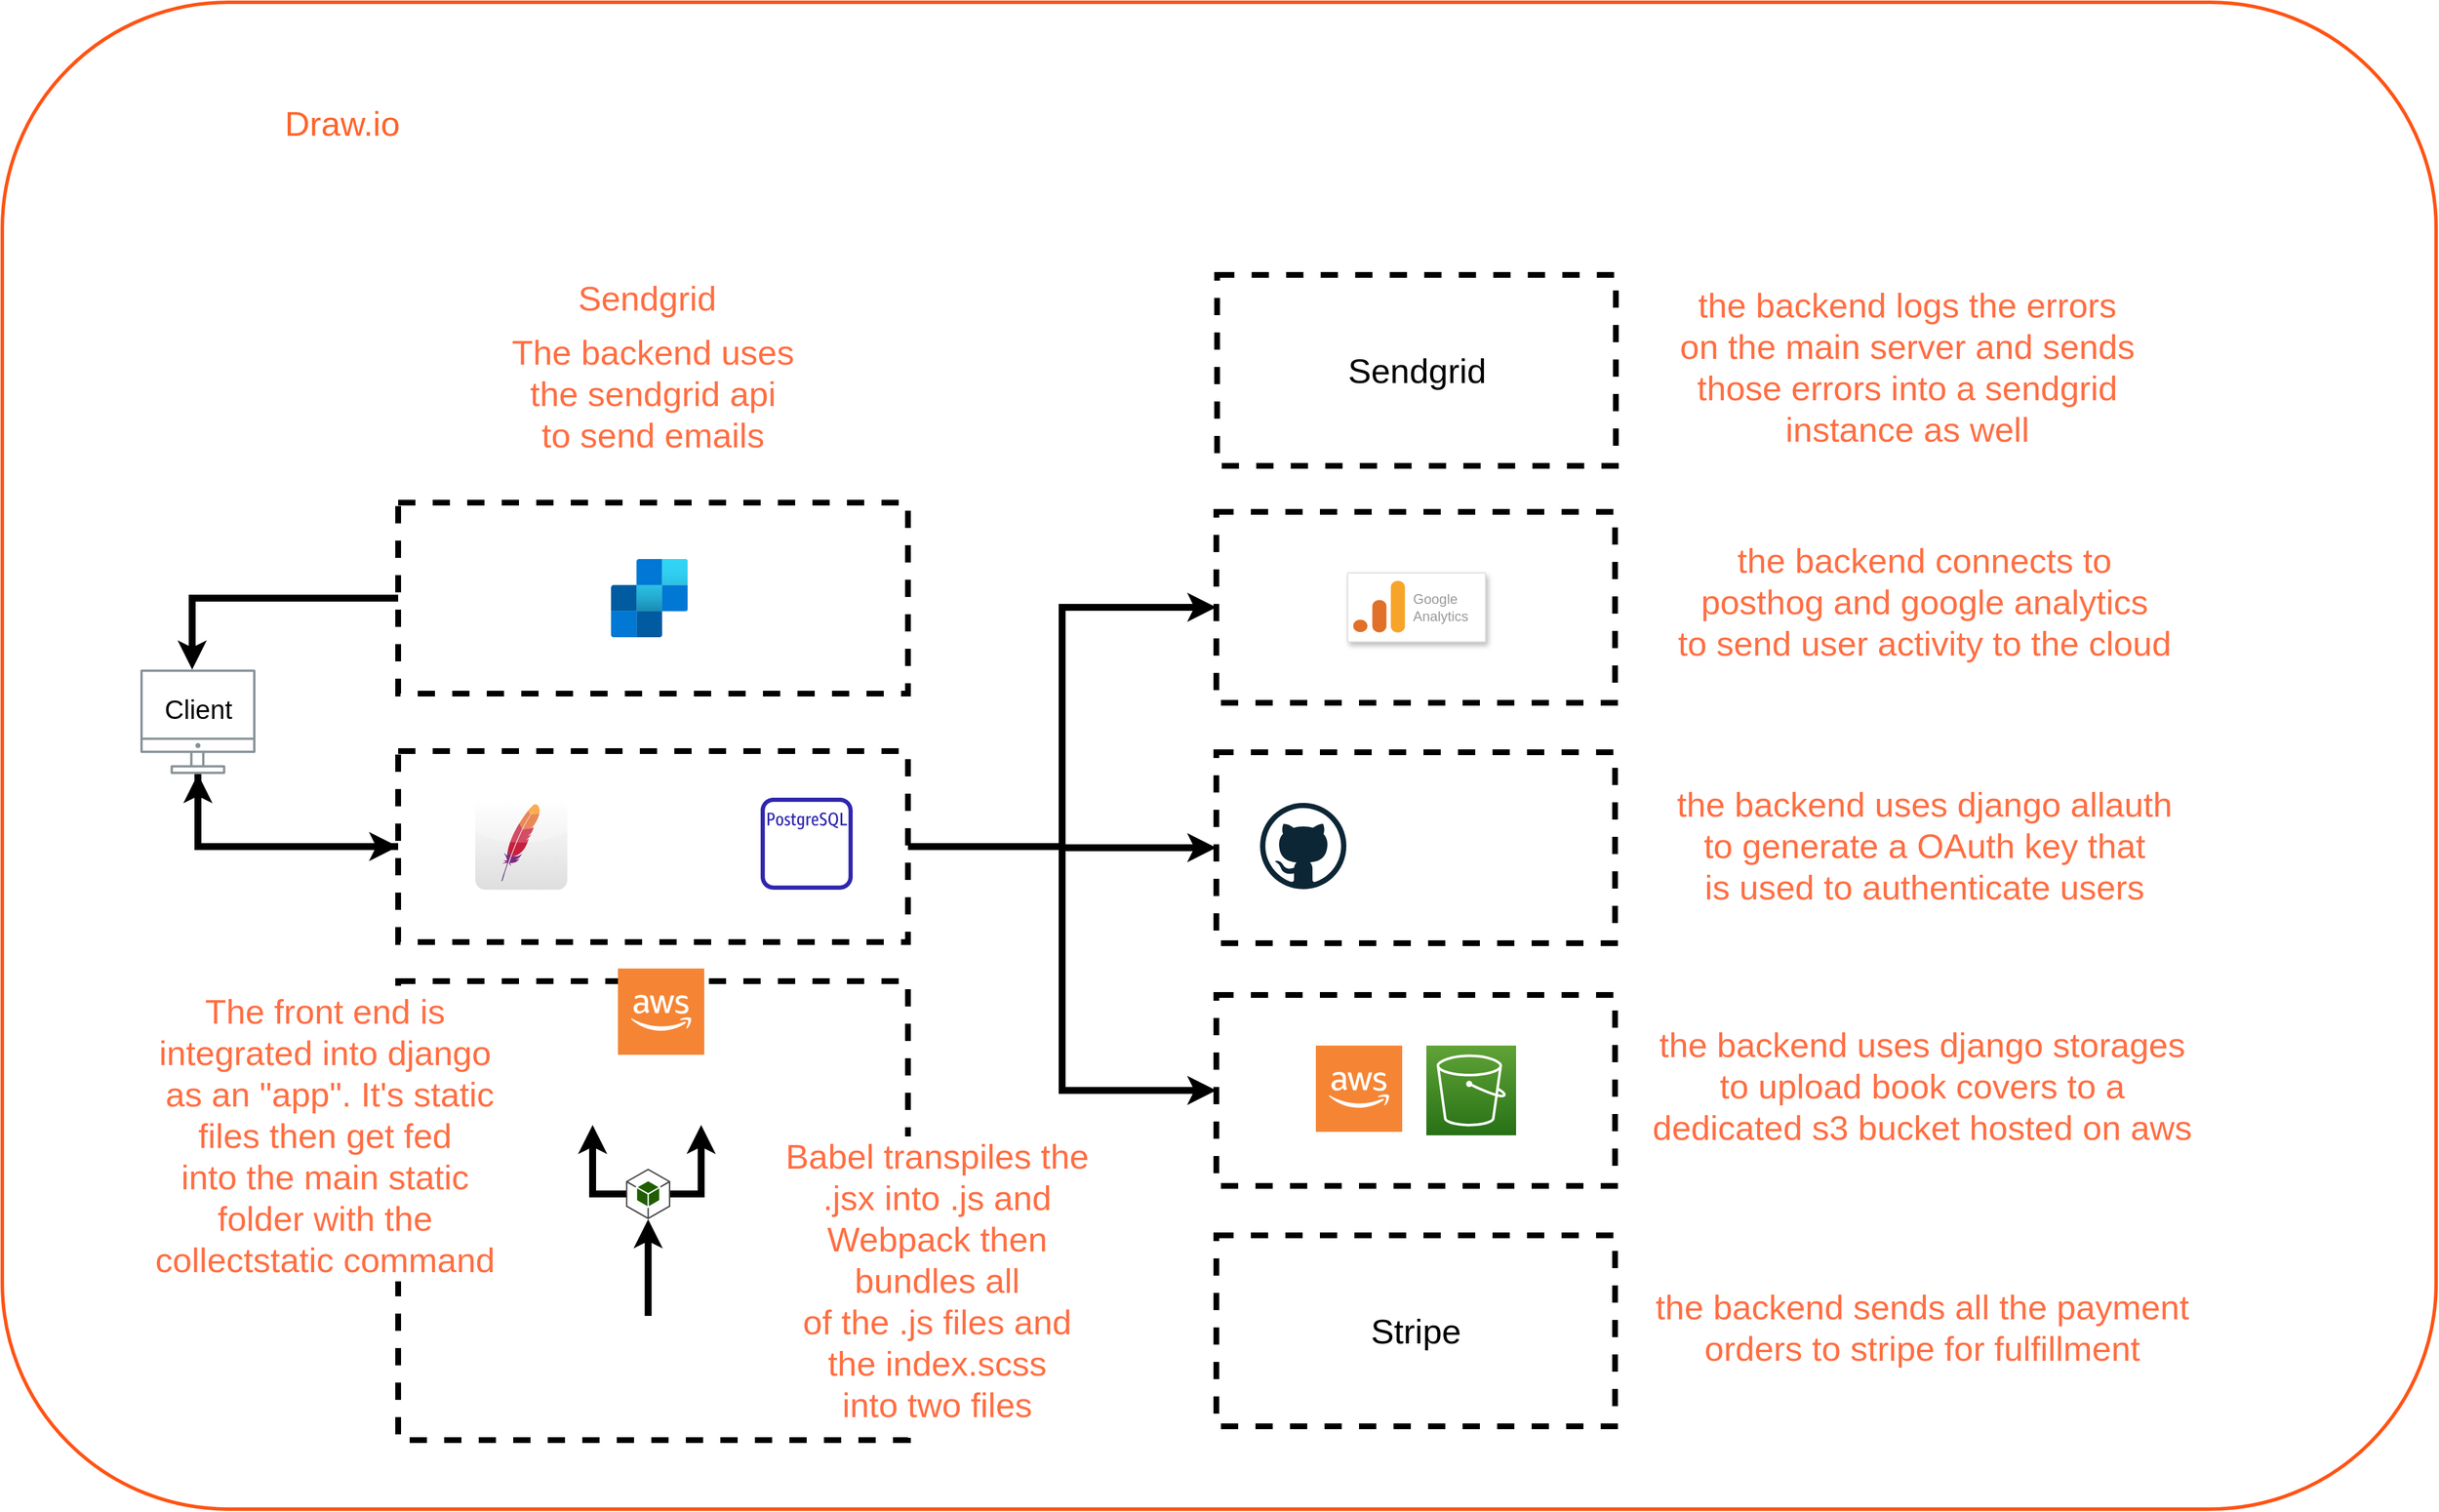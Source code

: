 <mxfile version="20.6.2" type="github">
  <diagram id="Ht1M8jgEwFfnCIfOTk4-" name="Page-1">
    <mxGraphModel dx="2844" dy="2345" grid="1" gridSize="10" guides="1" tooltips="1" connect="1" arrows="1" fold="1" page="1" pageScale="1" pageWidth="1169" pageHeight="827" math="0" shadow="0">
      <root>
        <mxCell id="0" />
        <mxCell id="1" parent="0" />
        <mxCell id="xgc6DM9Copx6KXdF2zNQ-38" value="" style="rounded=0;whiteSpace=wrap;html=1;dashed=1;strokeWidth=5;fillColor=none;" vertex="1" parent="1">
          <mxGeometry x="1130" y="-88" width="346.5" height="166" as="geometry" />
        </mxCell>
        <mxCell id="6ciUN1QbZPSy4jL6s6Ek-6" value="" style="rounded=1;whiteSpace=wrap;html=1;strokeWidth=3;fontSize=30;fillColor=none;strokeColor=#FF5314;" parent="1" vertex="1">
          <mxGeometry x="75" y="-740" width="2115" height="1310" as="geometry" />
        </mxCell>
        <mxCell id="xgc6DM9Copx6KXdF2zNQ-42" value="" style="rounded=0;whiteSpace=wrap;html=1;dashed=1;strokeWidth=5;fillColor=none;" vertex="1" parent="1">
          <mxGeometry x="1130" y="-297" width="346.5" height="166" as="geometry" />
        </mxCell>
        <mxCell id="xgc6DM9Copx6KXdF2zNQ-31" value="" style="rounded=0;whiteSpace=wrap;html=1;dashed=1;strokeWidth=5;fillColor=none;" vertex="1" parent="1">
          <mxGeometry x="1130" y="123" width="346.5" height="166" as="geometry" />
        </mxCell>
        <mxCell id="xgc6DM9Copx6KXdF2zNQ-32" value="&lt;div&gt;the backend uses django storages &lt;br&gt;&lt;/div&gt;&lt;div&gt;to upload book covers to a &lt;br&gt;&lt;/div&gt;&lt;div&gt;dedicated s3 bucket hosted on aws &lt;br&gt;&lt;/div&gt;&lt;div&gt;&lt;br&gt;&lt;/div&gt;" style="text;html=1;align=center;verticalAlign=middle;resizable=0;points=[];autosize=1;strokeColor=none;fillColor=none;fontSize=30;fontColor=#FF6E42;labelBackgroundColor=default;" vertex="1" parent="1">
          <mxGeometry x="1498" y="140" width="490" height="160" as="geometry" />
        </mxCell>
        <mxCell id="xgc6DM9Copx6KXdF2zNQ-48" style="edgeStyle=orthogonalEdgeStyle;rounded=0;orthogonalLoop=1;jettySize=auto;html=1;strokeWidth=6;fontSize=30;fontColor=none;" edge="1" parent="1" source="6ciUN1QbZPSy4jL6s6Ek-3" target="xgc6DM9Copx6KXdF2zNQ-38">
          <mxGeometry relative="1" as="geometry" />
        </mxCell>
        <mxCell id="xgc6DM9Copx6KXdF2zNQ-49" style="edgeStyle=orthogonalEdgeStyle;rounded=0;orthogonalLoop=1;jettySize=auto;html=1;exitX=1;exitY=0.5;exitDx=0;exitDy=0;entryX=0;entryY=0.5;entryDx=0;entryDy=0;strokeWidth=6;fontSize=30;fontColor=none;" edge="1" parent="1" source="6ciUN1QbZPSy4jL6s6Ek-3" target="xgc6DM9Copx6KXdF2zNQ-42">
          <mxGeometry relative="1" as="geometry" />
        </mxCell>
        <mxCell id="xgc6DM9Copx6KXdF2zNQ-50" style="edgeStyle=orthogonalEdgeStyle;rounded=0;orthogonalLoop=1;jettySize=auto;html=1;entryX=0;entryY=0.5;entryDx=0;entryDy=0;strokeWidth=6;fontSize=30;fontColor=none;" edge="1" parent="1" source="6ciUN1QbZPSy4jL6s6Ek-3" target="xgc6DM9Copx6KXdF2zNQ-31">
          <mxGeometry relative="1" as="geometry" />
        </mxCell>
        <mxCell id="6ciUN1QbZPSy4jL6s6Ek-3" value="" style="rounded=0;whiteSpace=wrap;html=1;dashed=1;strokeWidth=5;fillColor=none;" parent="1" vertex="1">
          <mxGeometry x="419" y="-89" width="443" height="166" as="geometry" />
        </mxCell>
        <mxCell id="xgc6DM9Copx6KXdF2zNQ-20" style="edgeStyle=orthogonalEdgeStyle;rounded=0;orthogonalLoop=1;jettySize=auto;html=1;strokeWidth=6;fontSize=23;fontColor=default;" edge="1" parent="1" source="xgc6DM9Copx6KXdF2zNQ-16" target="UEzPUAAOIrF-is8g5C7q-109">
          <mxGeometry relative="1" as="geometry">
            <Array as="points">
              <mxPoint x="240" y="-222" />
            </Array>
          </mxGeometry>
        </mxCell>
        <mxCell id="xgc6DM9Copx6KXdF2zNQ-16" value="" style="rounded=0;whiteSpace=wrap;html=1;dashed=1;strokeWidth=5;fillColor=none;" vertex="1" parent="1">
          <mxGeometry x="419" y="-305" width="443" height="166" as="geometry" />
        </mxCell>
        <mxCell id="xgc6DM9Copx6KXdF2zNQ-7" value="" style="rounded=0;whiteSpace=wrap;html=1;dashed=1;strokeWidth=5;fillColor=none;" vertex="1" parent="1">
          <mxGeometry x="419" y="111" width="443" height="399" as="geometry" />
        </mxCell>
        <mxCell id="xgc6DM9Copx6KXdF2zNQ-21" style="edgeStyle=orthogonalEdgeStyle;rounded=0;orthogonalLoop=1;jettySize=auto;html=1;strokeWidth=6;fontSize=23;fontColor=default;" edge="1" parent="1" source="6ciUN1QbZPSy4jL6s6Ek-3" target="UEzPUAAOIrF-is8g5C7q-109">
          <mxGeometry relative="1" as="geometry">
            <Array as="points">
              <mxPoint x="245" y="-6" />
            </Array>
          </mxGeometry>
        </mxCell>
        <mxCell id="xgc6DM9Copx6KXdF2zNQ-19" style="edgeStyle=orthogonalEdgeStyle;rounded=0;orthogonalLoop=1;jettySize=auto;html=1;entryX=0;entryY=0.5;entryDx=0;entryDy=0;strokeWidth=6;fontSize=30;fontColor=#FF6E42;" edge="1" parent="1" source="UEzPUAAOIrF-is8g5C7q-109" target="6ciUN1QbZPSy4jL6s6Ek-3">
          <mxGeometry relative="1" as="geometry">
            <Array as="points">
              <mxPoint x="245" y="-6" />
            </Array>
          </mxGeometry>
        </mxCell>
        <mxCell id="Y8FRlR6LI_EW2aDHlQSC-1" value="" style="sketch=0;outlineConnect=0;fontColor=#232F3E;gradientColor=none;fillColor=#2E27AD;strokeColor=none;dashed=0;verticalLabelPosition=bottom;verticalAlign=top;align=center;html=1;fontSize=12;fontStyle=0;aspect=fixed;pointerEvents=1;shape=mxgraph.aws4.rds_postgresql_instance_alt;" parent="1" vertex="1">
          <mxGeometry x="734" y="-48.5" width="80" height="80" as="geometry" />
        </mxCell>
        <mxCell id="Y8FRlR6LI_EW2aDHlQSC-2" value="" style="dashed=0;outlineConnect=0;html=1;align=center;labelPosition=center;verticalLabelPosition=bottom;verticalAlign=top;shape=mxgraph.webicons.apache;gradientColor=#DFDEDE" parent="1" vertex="1">
          <mxGeometry x="486" y="-48.5" width="80" height="80" as="geometry" />
        </mxCell>
        <mxCell id="6ciUN1QbZPSy4jL6s6Ek-1" value="" style="shape=image;html=1;verticalAlign=top;verticalLabelPosition=bottom;labelBackgroundColor=#ffffff;imageAspect=0;aspect=fixed;image=https://cdn2.iconfinder.com/data/icons/boxicons-logos/24/bxl-django-128.png" parent="1" vertex="1">
          <mxGeometry x="596" y="-50" width="88" height="88" as="geometry" />
        </mxCell>
        <mxCell id="6ciUN1QbZPSy4jL6s6Ek-7" value="&lt;font color=&quot;#FF642B&quot;&gt;Draw.io&lt;/font&gt;" style="text;html=1;align=center;verticalAlign=middle;resizable=0;points=[];autosize=1;strokeColor=none;fillColor=none;fontSize=30;" parent="1" vertex="1">
          <mxGeometry x="310" y="-660" width="120" height="50" as="geometry" />
        </mxCell>
        <mxCell id="xgc6DM9Copx6KXdF2zNQ-2" value="" style="shape=image;html=1;verticalAlign=top;verticalLabelPosition=bottom;labelBackgroundColor=#ffffff;imageAspect=0;aspect=fixed;image=https://cdn1.iconfinder.com/data/icons/unicons-line-vol-5/24/react-128.png" vertex="1" parent="1">
          <mxGeometry x="673" y="1" width="40" height="40" as="geometry" />
        </mxCell>
        <mxCell id="xgc6DM9Copx6KXdF2zNQ-11" value="" style="edgeStyle=orthogonalEdgeStyle;rounded=0;orthogonalLoop=1;jettySize=auto;html=1;strokeWidth=6;fontSize=30;fontColor=#FF6E42;exitX=1;exitY=0.5;exitDx=0;exitDy=0;exitPerimeter=0;" edge="1" parent="1" source="xgc6DM9Copx6KXdF2zNQ-3" target="xgc6DM9Copx6KXdF2zNQ-5">
          <mxGeometry relative="1" as="geometry" />
        </mxCell>
        <mxCell id="xgc6DM9Copx6KXdF2zNQ-13" style="edgeStyle=orthogonalEdgeStyle;rounded=0;orthogonalLoop=1;jettySize=auto;html=1;strokeWidth=6;fontSize=30;fontColor=#FF6E42;" edge="1" parent="1" source="xgc6DM9Copx6KXdF2zNQ-3" target="xgc6DM9Copx6KXdF2zNQ-4">
          <mxGeometry relative="1" as="geometry" />
        </mxCell>
        <mxCell id="xgc6DM9Copx6KXdF2zNQ-3" value="" style="outlineConnect=0;dashed=0;verticalLabelPosition=bottom;verticalAlign=top;align=center;html=1;shape=mxgraph.aws3.android;fillColor=#205E00;gradientColor=none;" vertex="1" parent="1">
          <mxGeometry x="617" y="274" width="38.5" height="44" as="geometry" />
        </mxCell>
        <mxCell id="xgc6DM9Copx6KXdF2zNQ-4" value="" style="shape=image;html=1;verticalAlign=top;verticalLabelPosition=bottom;labelBackgroundColor=#ffffff;imageAspect=0;aspect=fixed;image=https://cdn1.iconfinder.com/data/icons/bootstrap-vol-3/16/filetype-js-128.png" vertex="1" parent="1">
          <mxGeometry x="565" y="190" width="46" height="46" as="geometry" />
        </mxCell>
        <mxCell id="xgc6DM9Copx6KXdF2zNQ-5" value="" style="shape=image;html=1;verticalAlign=top;verticalLabelPosition=bottom;labelBackgroundColor=#ffffff;imageAspect=0;aspect=fixed;image=https://cdn1.iconfinder.com/data/icons/bootstrap-vol-3/16/filetype-scss-128.png" vertex="1" parent="1">
          <mxGeometry x="659.25" y="190" width="46" height="46" as="geometry" />
        </mxCell>
        <mxCell id="xgc6DM9Copx6KXdF2zNQ-9" style="edgeStyle=orthogonalEdgeStyle;rounded=0;orthogonalLoop=1;jettySize=auto;html=1;exitX=0.5;exitY=0;exitDx=0;exitDy=0;entryX=0.5;entryY=1;entryDx=0;entryDy=0;entryPerimeter=0;fontSize=30;fontColor=#FF6E42;strokeWidth=6;" edge="1" parent="1" source="xgc6DM9Copx6KXdF2zNQ-6" target="xgc6DM9Copx6KXdF2zNQ-3">
          <mxGeometry relative="1" as="geometry" />
        </mxCell>
        <mxCell id="xgc6DM9Copx6KXdF2zNQ-6" value="" style="shape=image;html=1;verticalAlign=top;verticalLabelPosition=bottom;labelBackgroundColor=#ffffff;imageAspect=0;aspect=fixed;image=https://cdn1.iconfinder.com/data/icons/bootstrap-vol-3/16/filetype-jsx-128.png" vertex="1" parent="1">
          <mxGeometry x="613.25" y="402" width="46" height="46" as="geometry" />
        </mxCell>
        <mxCell id="xgc6DM9Copx6KXdF2zNQ-8" value="&lt;div style=&quot;font-size: 30px;&quot;&gt;&lt;font style=&quot;font-size: 30px;&quot; color=&quot;#FF6E42&quot;&gt;Babel transpiles the &lt;br&gt;&lt;/font&gt;&lt;/div&gt;&lt;div style=&quot;font-size: 30px;&quot;&gt;&lt;font style=&quot;font-size: 30px;&quot; color=&quot;#FF6E42&quot;&gt;.jsx into .js and &lt;br&gt;&lt;/font&gt;&lt;/div&gt;&lt;div style=&quot;font-size: 30px;&quot;&gt;&lt;font style=&quot;font-size: 30px;&quot; color=&quot;#FF6E42&quot;&gt;Webpack then &lt;br&gt;&lt;/font&gt;&lt;/div&gt;&lt;div style=&quot;font-size: 30px;&quot;&gt;&lt;font style=&quot;font-size: 30px;&quot; color=&quot;#FF6E42&quot;&gt;bundles all &lt;br&gt;&lt;/font&gt;&lt;/div&gt;&lt;div style=&quot;font-size: 30px;&quot;&gt;&lt;font style=&quot;font-size: 30px;&quot; color=&quot;#FF6E42&quot;&gt;of the .js files and &lt;br&gt;&lt;/font&gt;&lt;/div&gt;&lt;div style=&quot;font-size: 30px;&quot;&gt;&lt;font style=&quot;font-size: 30px;&quot; color=&quot;#FF6E42&quot;&gt;the index.scss &lt;br&gt;&lt;/font&gt;&lt;/div&gt;&lt;div style=&quot;font-size: 30px;&quot;&gt;&lt;font style=&quot;font-size: 30px;&quot; color=&quot;#FF6E42&quot;&gt;into two files&lt;/font&gt;&lt;/div&gt;" style="text;html=1;align=center;verticalAlign=middle;resizable=0;points=[];autosize=1;strokeColor=none;fillColor=none;fontColor=#FF6E42;labelBackgroundColor=default;" vertex="1" parent="1">
          <mxGeometry x="742" y="236" width="290" height="270" as="geometry" />
        </mxCell>
        <mxCell id="xgc6DM9Copx6KXdF2zNQ-10" value="&lt;div&gt;&lt;font style=&quot;font-size: 30px;&quot;&gt;The front end is &lt;br&gt;&lt;/font&gt;&lt;/div&gt;&lt;div&gt;&lt;font style=&quot;font-size: 30px;&quot;&gt;integrated into django&lt;/font&gt;&lt;/div&gt;&lt;div&gt;&lt;font style=&quot;font-size: 30px;&quot;&gt;&amp;nbsp;as an &quot;app&quot;. It&#39;s static &lt;br&gt;&lt;/font&gt;&lt;/div&gt;&lt;div&gt;&lt;font style=&quot;font-size: 30px;&quot;&gt;files then get fed &lt;br&gt;&lt;/font&gt;&lt;/div&gt;&lt;div&gt;&lt;font style=&quot;font-size: 30px;&quot;&gt;into the main static &lt;br&gt;&lt;/font&gt;&lt;/div&gt;&lt;div&gt;&lt;font style=&quot;font-size: 30px;&quot;&gt;folder with the &lt;br&gt;&lt;/font&gt;&lt;/div&gt;&lt;div&gt;&lt;font style=&quot;font-size: 30px;&quot;&gt;collectstatic command&lt;/font&gt;&lt;/div&gt;" style="text;html=1;align=center;verticalAlign=middle;resizable=0;points=[];autosize=1;strokeColor=none;fillColor=none;fontColor=#FF6E42;labelBackgroundColor=default;" vertex="1" parent="1">
          <mxGeometry x="195" y="110" width="320" height="270" as="geometry" />
        </mxCell>
        <mxCell id="xgc6DM9Copx6KXdF2zNQ-15" value="" style="aspect=fixed;html=1;points=[];align=center;image;fontSize=12;image=img/lib/azure2/integration/SendGrid_Accounts.svg;labelBackgroundColor=default;fontColor=#FF6E42;" vertex="1" parent="1">
          <mxGeometry x="603.85" y="-256" width="66.8" height="68" as="geometry" />
        </mxCell>
        <mxCell id="UEzPUAAOIrF-is8g5C7q-109" value="&lt;p style=&quot;line-height: 150%;&quot;&gt;&lt;/p&gt;&lt;div style=&quot;font-size: 30px; line-height: 0%;&quot;&gt;&lt;font style=&quot;font-size: 23px;&quot;&gt;Client&lt;/font&gt;&lt;/div&gt;&lt;p&gt;&lt;/p&gt;" style="outlineConnect=0;gradientColor=none;fontColor=none;strokeColor=none;fillColor=#879196;dashed=0;verticalLabelPosition=bottom;verticalAlign=bottom;align=center;html=1;fontSize=12;fontStyle=0;aspect=fixed;shape=mxgraph.aws4.illustration_desktop;pointerEvents=1;labelBackgroundColor=none;labelBorderColor=none;noLabel=1;" parent="1" vertex="1">
          <mxGeometry x="195" y="-160" width="100" height="91" as="geometry" />
        </mxCell>
        <mxCell id="xgc6DM9Copx6KXdF2zNQ-23" value="Client" style="text;html=1;align=center;verticalAlign=middle;resizable=0;points=[];autosize=1;strokeColor=none;fillColor=none;fontSize=23;fontColor=none;" vertex="1" parent="1">
          <mxGeometry x="205" y="-145" width="80" height="40" as="geometry" />
        </mxCell>
        <mxCell id="xgc6DM9Copx6KXdF2zNQ-25" value="&lt;div&gt;&lt;font style=&quot;font-size: 30px;&quot;&gt;The backend uses &lt;br&gt;&lt;/font&gt;&lt;/div&gt;&lt;div&gt;&lt;font style=&quot;font-size: 30px;&quot;&gt;the sendgrid api &lt;br&gt;&lt;/font&gt;&lt;/div&gt;&lt;div&gt;&lt;font style=&quot;font-size: 30px;&quot;&gt;to send emails&lt;br&gt;&lt;/font&gt;&lt;/div&gt;" style="text;html=1;align=center;verticalAlign=middle;resizable=0;points=[];autosize=1;strokeColor=none;fillColor=none;fontColor=#FF6E42;labelBackgroundColor=default;" vertex="1" parent="1">
          <mxGeometry x="505" y="-460" width="270" height="120" as="geometry" />
        </mxCell>
        <mxCell id="xgc6DM9Copx6KXdF2zNQ-17" value="&lt;p style=&quot;line-height: 110%;&quot;&gt;&lt;/p&gt;&lt;div style=&quot;line-height: 0%;&quot;&gt;Sendgrid &lt;br&gt;&lt;/div&gt;&lt;div&gt;&lt;br&gt;&lt;/div&gt;&lt;p&gt;&lt;/p&gt;" style="text;html=1;align=center;verticalAlign=middle;resizable=0;points=[];autosize=1;strokeColor=none;fillColor=none;fontSize=30;fontColor=#FF6E42;labelBackgroundColor=none;" vertex="1" parent="1">
          <mxGeometry x="565" y="-520" width="140" height="110" as="geometry" />
        </mxCell>
        <mxCell id="xgc6DM9Copx6KXdF2zNQ-28" value="" style="sketch=0;points=[[0,0,0],[0.25,0,0],[0.5,0,0],[0.75,0,0],[1,0,0],[0,1,0],[0.25,1,0],[0.5,1,0],[0.75,1,0],[1,1,0],[0,0.25,0],[0,0.5,0],[0,0.75,0],[1,0.25,0],[1,0.5,0],[1,0.75,0]];outlineConnect=0;fontColor=#232F3E;gradientColor=#60A337;gradientDirection=north;fillColor=#277116;strokeColor=#ffffff;dashed=0;verticalLabelPosition=bottom;verticalAlign=top;align=center;html=1;fontSize=12;fontStyle=0;aspect=fixed;shape=mxgraph.aws4.resourceIcon;resIcon=mxgraph.aws4.s3;labelBackgroundColor=default;labelBorderColor=none;" vertex="1" parent="1">
          <mxGeometry x="1312.5" y="167" width="78" height="78" as="geometry" />
        </mxCell>
        <mxCell id="xgc6DM9Copx6KXdF2zNQ-29" value="" style="outlineConnect=0;dashed=0;verticalLabelPosition=bottom;verticalAlign=top;align=center;html=1;shape=mxgraph.aws3.cloud_2;fillColor=#F58534;gradientColor=none;labelBackgroundColor=default;labelBorderColor=none;fontSize=30;fontColor=none;" vertex="1" parent="1">
          <mxGeometry x="610" y="100" width="75" height="75" as="geometry" />
        </mxCell>
        <mxCell id="xgc6DM9Copx6KXdF2zNQ-30" value="" style="outlineConnect=0;dashed=0;verticalLabelPosition=bottom;verticalAlign=top;align=center;html=1;shape=mxgraph.aws3.cloud_2;fillColor=#F58534;gradientColor=none;labelBackgroundColor=default;labelBorderColor=none;fontSize=30;fontColor=none;" vertex="1" parent="1">
          <mxGeometry x="1216.5" y="167" width="75" height="75" as="geometry" />
        </mxCell>
        <mxCell id="xgc6DM9Copx6KXdF2zNQ-33" value="" style="dashed=0;outlineConnect=0;html=1;align=center;labelPosition=center;verticalLabelPosition=bottom;verticalAlign=top;shape=mxgraph.weblogos.github;labelBackgroundColor=default;labelBorderColor=none;fontSize=30;fontColor=none;" vertex="1" parent="1">
          <mxGeometry x="1168" y="-44" width="75" height="75" as="geometry" />
        </mxCell>
        <mxCell id="xgc6DM9Copx6KXdF2zNQ-34" value="" style="shape=image;html=1;verticalAlign=top;verticalLabelPosition=bottom;labelBackgroundColor=#ffffff;imageAspect=0;aspect=fixed;image=https://cdn2.iconfinder.com/data/icons/social-media-2285/512/1_Facebook_colored_svg_copy-128.png;labelBorderColor=none;fontSize=30;fontColor=none;" vertex="1" parent="1">
          <mxGeometry x="1268" y="-42.44" width="71.87" height="71.87" as="geometry" />
        </mxCell>
        <mxCell id="xgc6DM9Copx6KXdF2zNQ-35" value="" style="strokeColor=#dddddd;shadow=1;strokeWidth=1;rounded=1;absoluteArcSize=1;arcSize=2;labelBackgroundColor=default;labelBorderColor=none;fontSize=30;fontColor=none;" vertex="1" parent="1">
          <mxGeometry x="1243.93" y="-244" width="120" height="60" as="geometry" />
        </mxCell>
        <mxCell id="xgc6DM9Copx6KXdF2zNQ-36" value="Google&#xa;Analytics" style="sketch=0;dashed=0;connectable=0;html=1;fillColor=#5184F3;strokeColor=none;shape=mxgraph.gcp2.google_analytics;part=1;labelPosition=right;verticalLabelPosition=middle;align=left;verticalAlign=middle;spacingLeft=5;fontColor=#999999;fontSize=12;labelBackgroundColor=default;labelBorderColor=none;" vertex="1" parent="xgc6DM9Copx6KXdF2zNQ-35">
          <mxGeometry width="45" height="45" relative="1" as="geometry">
            <mxPoint x="5" y="7" as="offset" />
          </mxGeometry>
        </mxCell>
        <mxCell id="xgc6DM9Copx6KXdF2zNQ-37" value="" style="shape=image;html=1;verticalAlign=top;verticalLabelPosition=bottom;labelBackgroundColor=#ffffff;imageAspect=0;aspect=fixed;image=https://cdn0.iconfinder.com/data/icons/social-media-and-logos-11/32/Gmail_envelope_letter_email_Gmail_envelope_letter_email-128.png;labelBorderColor=none;fontSize=30;fontColor=none;" vertex="1" parent="1">
          <mxGeometry x="1367" y="-41.44" width="76" height="76" as="geometry" />
        </mxCell>
        <mxCell id="xgc6DM9Copx6KXdF2zNQ-39" value="&lt;div&gt;the backend uses django allauth&lt;br&gt;&lt;/div&gt;&lt;div&gt;to generate a OAuth key that &lt;br&gt;&lt;/div&gt;&lt;div&gt;is used to authenticate users&lt;br&gt;&lt;/div&gt;&lt;div&gt;&lt;br&gt;&lt;/div&gt;" style="text;html=1;align=center;verticalAlign=middle;resizable=0;points=[];autosize=1;strokeColor=none;fillColor=none;fontSize=30;fontColor=#FF6E42;labelBackgroundColor=default;" vertex="1" parent="1">
          <mxGeometry x="1520" y="-69" width="450" height="160" as="geometry" />
        </mxCell>
        <mxCell id="xgc6DM9Copx6KXdF2zNQ-43" value="&lt;div&gt;the backend connects to&lt;/div&gt;&lt;div&gt;posthog and google analytics&lt;/div&gt;&lt;div&gt;to send user activity to the cloud&lt;br&gt;&lt;/div&gt;&lt;div&gt;&lt;br&gt;&lt;/div&gt;" style="text;html=1;align=center;verticalAlign=middle;resizable=0;points=[];autosize=1;strokeColor=none;fillColor=none;fontSize=30;fontColor=#FF6E42;labelBackgroundColor=default;" vertex="1" parent="1">
          <mxGeometry x="1520" y="-281" width="450" height="160" as="geometry" />
        </mxCell>
        <mxCell id="xgc6DM9Copx6KXdF2zNQ-44" value="&lt;font style=&quot;font-size: 30px;&quot;&gt;Sendgrid&lt;/font&gt;" style="rounded=0;whiteSpace=wrap;html=1;dashed=1;strokeWidth=5;fillColor=none;" vertex="1" parent="1">
          <mxGeometry x="1130.68" y="-503" width="346.5" height="166" as="geometry" />
        </mxCell>
        <mxCell id="xgc6DM9Copx6KXdF2zNQ-45" value="&lt;div&gt;the backend logs the errors &lt;br&gt;&lt;/div&gt;&lt;div&gt;on the main server and sends&lt;/div&gt;&lt;div&gt;those errors into a sendgrid &lt;br&gt;&lt;/div&gt;&lt;div&gt;instance as well&lt;br&gt;&lt;/div&gt;" style="text;html=1;align=center;verticalAlign=middle;resizable=0;points=[];autosize=1;strokeColor=none;fillColor=none;fontSize=30;fontColor=#FF6E42;labelBackgroundColor=default;" vertex="1" parent="1">
          <mxGeometry x="1520" y="-503" width="420" height="160" as="geometry" />
        </mxCell>
        <mxCell id="xgc6DM9Copx6KXdF2zNQ-46" value="&lt;font style=&quot;font-size: 30px;&quot;&gt;Stripe&lt;/font&gt;" style="rounded=0;whiteSpace=wrap;html=1;dashed=1;strokeWidth=5;fillColor=none;" vertex="1" parent="1">
          <mxGeometry x="1130" y="332" width="346.5" height="166" as="geometry" />
        </mxCell>
        <mxCell id="xgc6DM9Copx6KXdF2zNQ-47" value="&lt;div&gt;the backend sends all the payment&lt;/div&gt;&lt;div&gt;orders to stripe for fulfillment&lt;br&gt;&lt;/div&gt;" style="text;html=1;align=center;verticalAlign=middle;resizable=0;points=[];autosize=1;strokeColor=none;fillColor=none;fontSize=30;fontColor=#FF6E42;labelBackgroundColor=default;" vertex="1" parent="1">
          <mxGeometry x="1498" y="367" width="490" height="90" as="geometry" />
        </mxCell>
      </root>
    </mxGraphModel>
  </diagram>
</mxfile>
